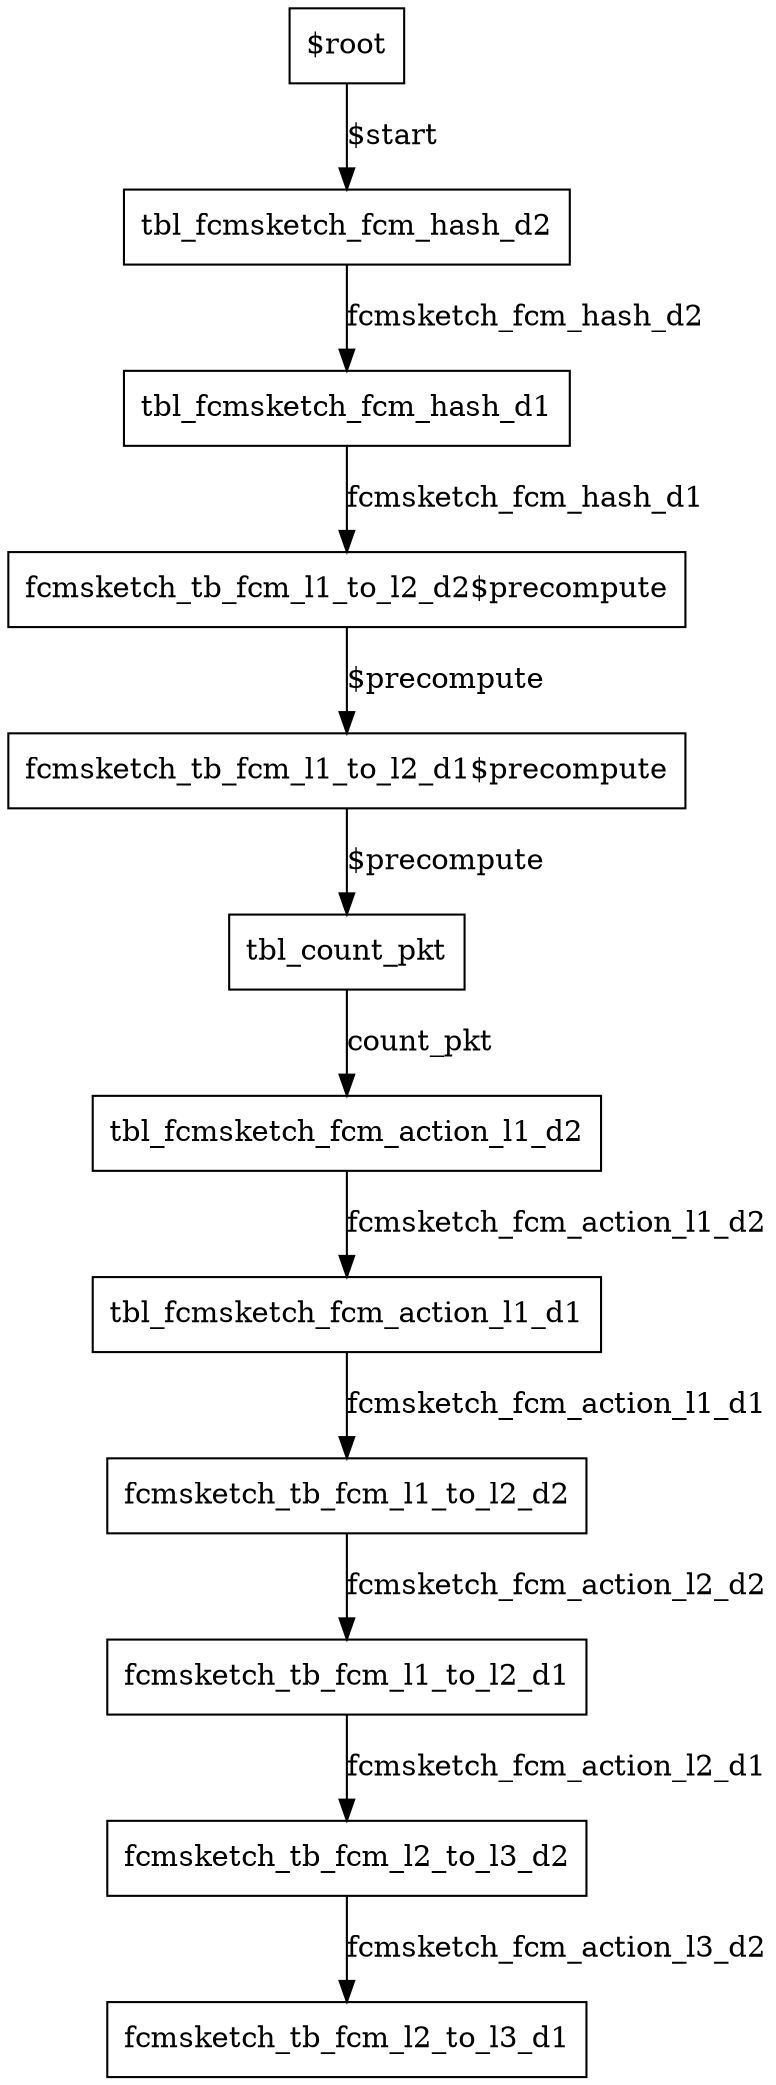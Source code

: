 digraph egress {
0 [label="$root" shape=box color="black"];
9 [label="fcmsketch_tb_fcm_l1_to_l2_d1" shape=box color="black"];
4 [label="fcmsketch_tb_fcm_l1_to_l2_d1$precompute" shape=box color="black"];
8 [label="fcmsketch_tb_fcm_l1_to_l2_d2" shape=box color="black"];
3 [label="fcmsketch_tb_fcm_l1_to_l2_d2$precompute" shape=box color="black"];
11 [label="fcmsketch_tb_fcm_l2_to_l3_d1" shape=box color="black"];
10 [label="fcmsketch_tb_fcm_l2_to_l3_d2" shape=box color="black"];
5 [label="tbl_count_pkt" shape=box color="black"];
7 [label="tbl_fcmsketch_fcm_action_l1_d1" shape=box color="black"];
6 [label="tbl_fcmsketch_fcm_action_l1_d2" shape=box color="black"];
2 [label="tbl_fcmsketch_fcm_hash_d1" shape=box color="black"];
1 [label="tbl_fcmsketch_fcm_hash_d2" shape=box color="black"];
0-> 1 [label="$start" color="black"];
9-> 10 [label="fcmsketch_fcm_action_l2_d1" color="black"];
4-> 5 [label="$precompute" color="black"];
8-> 9 [label="fcmsketch_fcm_action_l2_d2" color="black"];
3-> 4 [label="$precompute" color="black"];
10-> 11 [label="fcmsketch_fcm_action_l3_d2" color="black"];
5-> 6 [label="count_pkt" color="black"];
7-> 8 [label="fcmsketch_fcm_action_l1_d1" color="black"];
6-> 7 [label="fcmsketch_fcm_action_l1_d2" color="black"];
2-> 3 [label="fcmsketch_fcm_hash_d1" color="black"];
1-> 2 [label="fcmsketch_fcm_hash_d2" color="black"];
}

